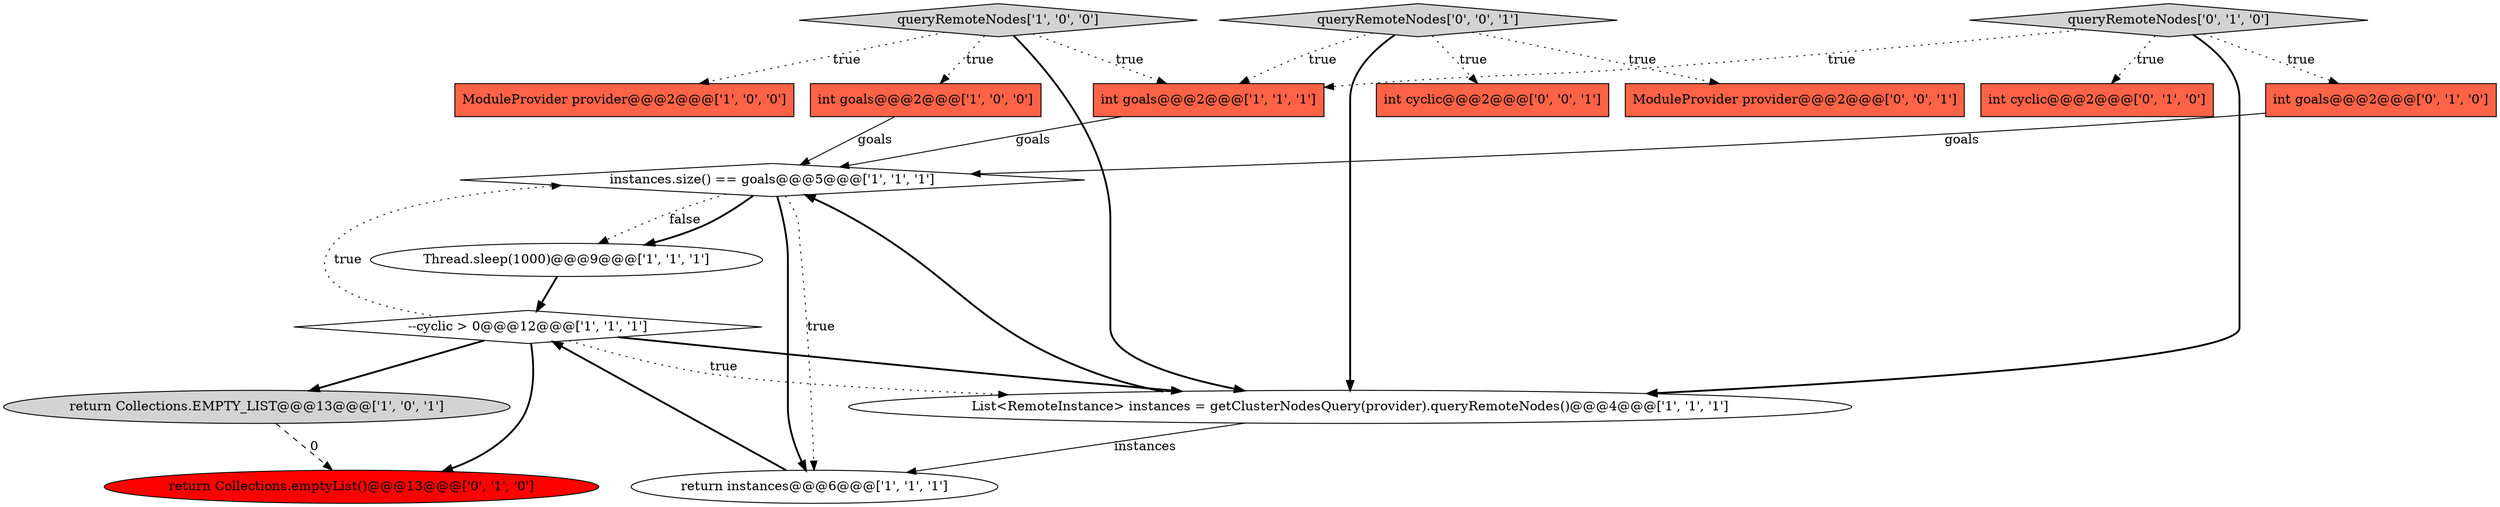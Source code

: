 digraph {
6 [style = filled, label = "ModuleProvider provider@@@2@@@['1', '0', '0']", fillcolor = tomato, shape = box image = "AAA0AAABBB1BBB"];
5 [style = filled, label = "int goals@@@2@@@['1', '0', '0']", fillcolor = tomato, shape = box image = "AAA0AAABBB1BBB"];
14 [style = filled, label = "queryRemoteNodes['0', '0', '1']", fillcolor = lightgray, shape = diamond image = "AAA0AAABBB3BBB"];
2 [style = filled, label = "--cyclic > 0@@@12@@@['1', '1', '1']", fillcolor = white, shape = diamond image = "AAA0AAABBB1BBB"];
0 [style = filled, label = "return Collections.EMPTY_LIST@@@13@@@['1', '0', '1']", fillcolor = lightgray, shape = ellipse image = "AAA0AAABBB1BBB"];
10 [style = filled, label = "int cyclic@@@2@@@['0', '1', '0']", fillcolor = tomato, shape = box image = "AAA0AAABBB2BBB"];
1 [style = filled, label = "instances.size() == goals@@@5@@@['1', '1', '1']", fillcolor = white, shape = diamond image = "AAA0AAABBB1BBB"];
8 [style = filled, label = "List<RemoteInstance> instances = getClusterNodesQuery(provider).queryRemoteNodes()@@@4@@@['1', '1', '1']", fillcolor = white, shape = ellipse image = "AAA0AAABBB1BBB"];
16 [style = filled, label = "int cyclic@@@2@@@['0', '0', '1']", fillcolor = tomato, shape = box image = "AAA0AAABBB3BBB"];
9 [style = filled, label = "int goals@@@2@@@['1', '1', '1']", fillcolor = tomato, shape = box image = "AAA0AAABBB1BBB"];
15 [style = filled, label = "ModuleProvider provider@@@2@@@['0', '0', '1']", fillcolor = tomato, shape = box image = "AAA0AAABBB3BBB"];
4 [style = filled, label = "queryRemoteNodes['1', '0', '0']", fillcolor = lightgray, shape = diamond image = "AAA0AAABBB1BBB"];
12 [style = filled, label = "queryRemoteNodes['0', '1', '0']", fillcolor = lightgray, shape = diamond image = "AAA0AAABBB2BBB"];
7 [style = filled, label = "Thread.sleep(1000)@@@9@@@['1', '1', '1']", fillcolor = white, shape = ellipse image = "AAA0AAABBB1BBB"];
11 [style = filled, label = "int goals@@@2@@@['0', '1', '0']", fillcolor = tomato, shape = box image = "AAA0AAABBB2BBB"];
3 [style = filled, label = "return instances@@@6@@@['1', '1', '1']", fillcolor = white, shape = ellipse image = "AAA0AAABBB1BBB"];
13 [style = filled, label = "return Collections.emptyList()@@@13@@@['0', '1', '0']", fillcolor = red, shape = ellipse image = "AAA1AAABBB2BBB"];
4->6 [style = dotted, label="true"];
4->5 [style = dotted, label="true"];
8->3 [style = solid, label="instances"];
1->7 [style = dotted, label="false"];
1->3 [style = bold, label=""];
9->1 [style = solid, label="goals"];
11->1 [style = solid, label="goals"];
1->7 [style = bold, label=""];
5->1 [style = solid, label="goals"];
2->13 [style = bold, label=""];
1->3 [style = dotted, label="true"];
12->11 [style = dotted, label="true"];
14->16 [style = dotted, label="true"];
8->1 [style = bold, label=""];
14->15 [style = dotted, label="true"];
2->0 [style = bold, label=""];
3->2 [style = bold, label=""];
12->10 [style = dotted, label="true"];
2->1 [style = dotted, label="true"];
7->2 [style = bold, label=""];
12->8 [style = bold, label=""];
0->13 [style = dashed, label="0"];
4->8 [style = bold, label=""];
14->8 [style = bold, label=""];
14->9 [style = dotted, label="true"];
4->9 [style = dotted, label="true"];
2->8 [style = dotted, label="true"];
2->8 [style = bold, label=""];
12->9 [style = dotted, label="true"];
}
